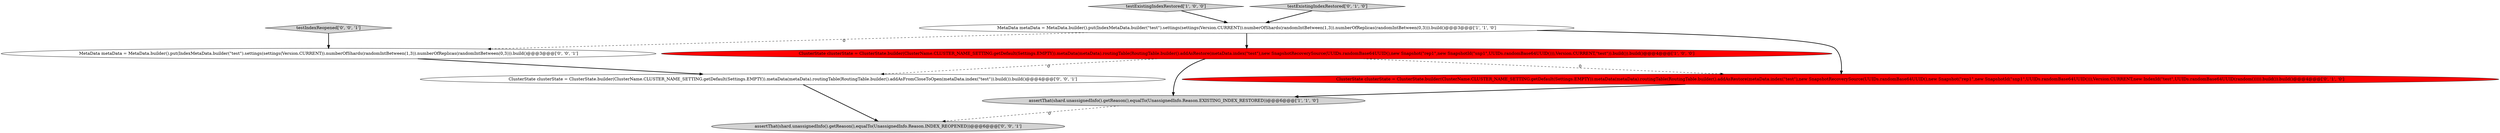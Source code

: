digraph {
2 [style = filled, label = "assertThat(shard.unassignedInfo().getReason(),equalTo(UnassignedInfo.Reason.EXISTING_INDEX_RESTORED))@@@6@@@['1', '1', '0']", fillcolor = lightgray, shape = ellipse image = "AAA0AAABBB1BBB"];
4 [style = filled, label = "ClusterState clusterState = ClusterState.builder(ClusterName.CLUSTER_NAME_SETTING.getDefault(Settings.EMPTY)).metaData(metaData).routingTable(RoutingTable.builder().addAsRestore(metaData.index(\"test\"),new SnapshotRecoverySource(UUIDs.randomBase64UUID(),new Snapshot(\"rep1\",new SnapshotId(\"snp1\",UUIDs.randomBase64UUID())),Version.CURRENT,new IndexId(\"test\",UUIDs.randomBase64UUID(random())))).build()).build()@@@4@@@['0', '1', '0']", fillcolor = red, shape = ellipse image = "AAA1AAABBB2BBB"];
9 [style = filled, label = "testIndexReopened['0', '0', '1']", fillcolor = lightgray, shape = diamond image = "AAA0AAABBB3BBB"];
6 [style = filled, label = "ClusterState clusterState = ClusterState.builder(ClusterName.CLUSTER_NAME_SETTING.getDefault(Settings.EMPTY)).metaData(metaData).routingTable(RoutingTable.builder().addAsFromCloseToOpen(metaData.index(\"test\")).build()).build()@@@4@@@['0', '0', '1']", fillcolor = white, shape = ellipse image = "AAA0AAABBB3BBB"];
1 [style = filled, label = "ClusterState clusterState = ClusterState.builder(ClusterName.CLUSTER_NAME_SETTING.getDefault(Settings.EMPTY)).metaData(metaData).routingTable(RoutingTable.builder().addAsRestore(metaData.index(\"test\"),new SnapshotRecoverySource(UUIDs.randomBase64UUID(),new Snapshot(\"rep1\",new SnapshotId(\"snp1\",UUIDs.randomBase64UUID())),Version.CURRENT,\"test\")).build()).build()@@@4@@@['1', '0', '0']", fillcolor = red, shape = ellipse image = "AAA1AAABBB1BBB"];
3 [style = filled, label = "testExistingIndexRestored['1', '0', '0']", fillcolor = lightgray, shape = diamond image = "AAA0AAABBB1BBB"];
8 [style = filled, label = "assertThat(shard.unassignedInfo().getReason(),equalTo(UnassignedInfo.Reason.INDEX_REOPENED))@@@6@@@['0', '0', '1']", fillcolor = lightgray, shape = ellipse image = "AAA0AAABBB3BBB"];
7 [style = filled, label = "MetaData metaData = MetaData.builder().put(IndexMetaData.builder(\"test\").settings(settings(Version.CURRENT)).numberOfShards(randomIntBetween(1,3)).numberOfReplicas(randomIntBetween(0,3))).build()@@@3@@@['0', '0', '1']", fillcolor = white, shape = ellipse image = "AAA0AAABBB3BBB"];
5 [style = filled, label = "testExistingIndexRestored['0', '1', '0']", fillcolor = lightgray, shape = diamond image = "AAA0AAABBB2BBB"];
0 [style = filled, label = "MetaData metaData = MetaData.builder().put(IndexMetaData.builder(\"test\").settings(settings(Version.CURRENT)).numberOfShards(randomIntBetween(1,3)).numberOfReplicas(randomIntBetween(0,3))).build()@@@3@@@['1', '1', '0']", fillcolor = white, shape = ellipse image = "AAA0AAABBB1BBB"];
6->8 [style = bold, label=""];
1->4 [style = dashed, label="0"];
1->2 [style = bold, label=""];
4->2 [style = bold, label=""];
5->0 [style = bold, label=""];
9->7 [style = bold, label=""];
0->7 [style = dashed, label="0"];
0->4 [style = bold, label=""];
2->8 [style = dashed, label="0"];
1->6 [style = dashed, label="0"];
0->1 [style = bold, label=""];
3->0 [style = bold, label=""];
7->6 [style = bold, label=""];
}
